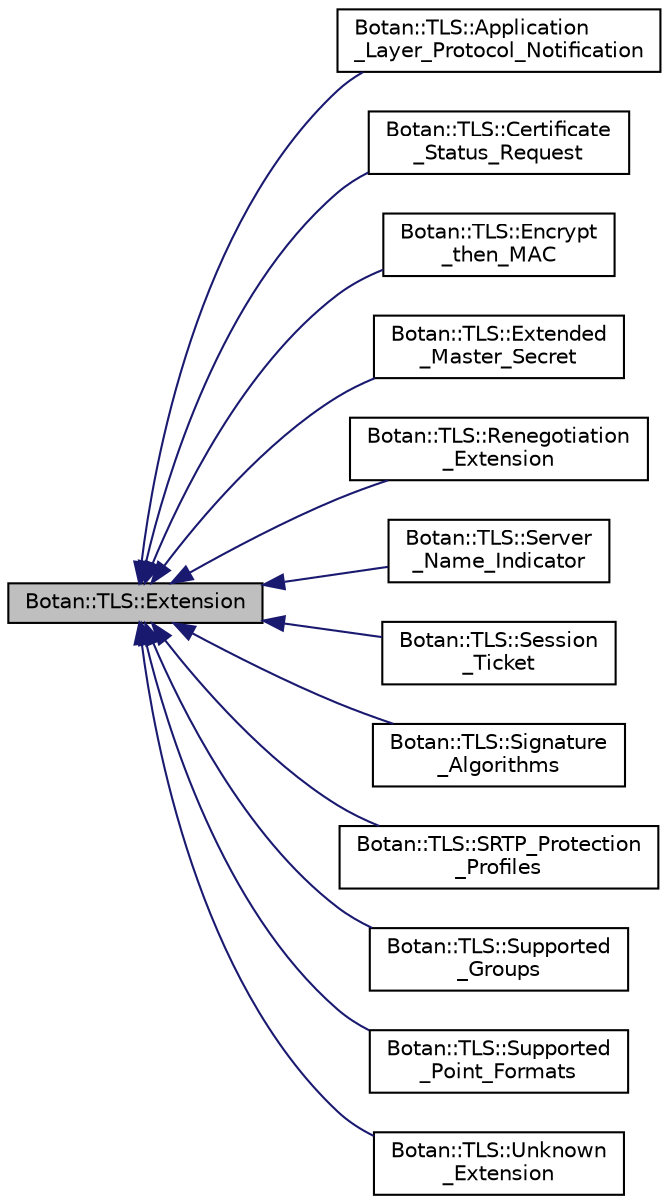 digraph "Botan::TLS::Extension"
{
  edge [fontname="Helvetica",fontsize="10",labelfontname="Helvetica",labelfontsize="10"];
  node [fontname="Helvetica",fontsize="10",shape=record];
  rankdir="LR";
  Node0 [label="Botan::TLS::Extension",height=0.2,width=0.4,color="black", fillcolor="grey75", style="filled", fontcolor="black"];
  Node0 -> Node1 [dir="back",color="midnightblue",fontsize="10",style="solid",fontname="Helvetica"];
  Node1 [label="Botan::TLS::Application\l_Layer_Protocol_Notification",height=0.2,width=0.4,color="black", fillcolor="white", style="filled",URL="$class_botan_1_1_t_l_s_1_1_application___layer___protocol___notification.html"];
  Node0 -> Node2 [dir="back",color="midnightblue",fontsize="10",style="solid",fontname="Helvetica"];
  Node2 [label="Botan::TLS::Certificate\l_Status_Request",height=0.2,width=0.4,color="black", fillcolor="white", style="filled",URL="$class_botan_1_1_t_l_s_1_1_certificate___status___request.html"];
  Node0 -> Node3 [dir="back",color="midnightblue",fontsize="10",style="solid",fontname="Helvetica"];
  Node3 [label="Botan::TLS::Encrypt\l_then_MAC",height=0.2,width=0.4,color="black", fillcolor="white", style="filled",URL="$class_botan_1_1_t_l_s_1_1_encrypt__then___m_a_c.html"];
  Node0 -> Node4 [dir="back",color="midnightblue",fontsize="10",style="solid",fontname="Helvetica"];
  Node4 [label="Botan::TLS::Extended\l_Master_Secret",height=0.2,width=0.4,color="black", fillcolor="white", style="filled",URL="$class_botan_1_1_t_l_s_1_1_extended___master___secret.html"];
  Node0 -> Node5 [dir="back",color="midnightblue",fontsize="10",style="solid",fontname="Helvetica"];
  Node5 [label="Botan::TLS::Renegotiation\l_Extension",height=0.2,width=0.4,color="black", fillcolor="white", style="filled",URL="$class_botan_1_1_t_l_s_1_1_renegotiation___extension.html"];
  Node0 -> Node6 [dir="back",color="midnightblue",fontsize="10",style="solid",fontname="Helvetica"];
  Node6 [label="Botan::TLS::Server\l_Name_Indicator",height=0.2,width=0.4,color="black", fillcolor="white", style="filled",URL="$class_botan_1_1_t_l_s_1_1_server___name___indicator.html"];
  Node0 -> Node7 [dir="back",color="midnightblue",fontsize="10",style="solid",fontname="Helvetica"];
  Node7 [label="Botan::TLS::Session\l_Ticket",height=0.2,width=0.4,color="black", fillcolor="white", style="filled",URL="$class_botan_1_1_t_l_s_1_1_session___ticket.html"];
  Node0 -> Node8 [dir="back",color="midnightblue",fontsize="10",style="solid",fontname="Helvetica"];
  Node8 [label="Botan::TLS::Signature\l_Algorithms",height=0.2,width=0.4,color="black", fillcolor="white", style="filled",URL="$class_botan_1_1_t_l_s_1_1_signature___algorithms.html"];
  Node0 -> Node9 [dir="back",color="midnightblue",fontsize="10",style="solid",fontname="Helvetica"];
  Node9 [label="Botan::TLS::SRTP_Protection\l_Profiles",height=0.2,width=0.4,color="black", fillcolor="white", style="filled",URL="$class_botan_1_1_t_l_s_1_1_s_r_t_p___protection___profiles.html"];
  Node0 -> Node10 [dir="back",color="midnightblue",fontsize="10",style="solid",fontname="Helvetica"];
  Node10 [label="Botan::TLS::Supported\l_Groups",height=0.2,width=0.4,color="black", fillcolor="white", style="filled",URL="$class_botan_1_1_t_l_s_1_1_supported___groups.html"];
  Node0 -> Node11 [dir="back",color="midnightblue",fontsize="10",style="solid",fontname="Helvetica"];
  Node11 [label="Botan::TLS::Supported\l_Point_Formats",height=0.2,width=0.4,color="black", fillcolor="white", style="filled",URL="$class_botan_1_1_t_l_s_1_1_supported___point___formats.html"];
  Node0 -> Node12 [dir="back",color="midnightblue",fontsize="10",style="solid",fontname="Helvetica"];
  Node12 [label="Botan::TLS::Unknown\l_Extension",height=0.2,width=0.4,color="black", fillcolor="white", style="filled",URL="$class_botan_1_1_t_l_s_1_1_unknown___extension.html"];
}
